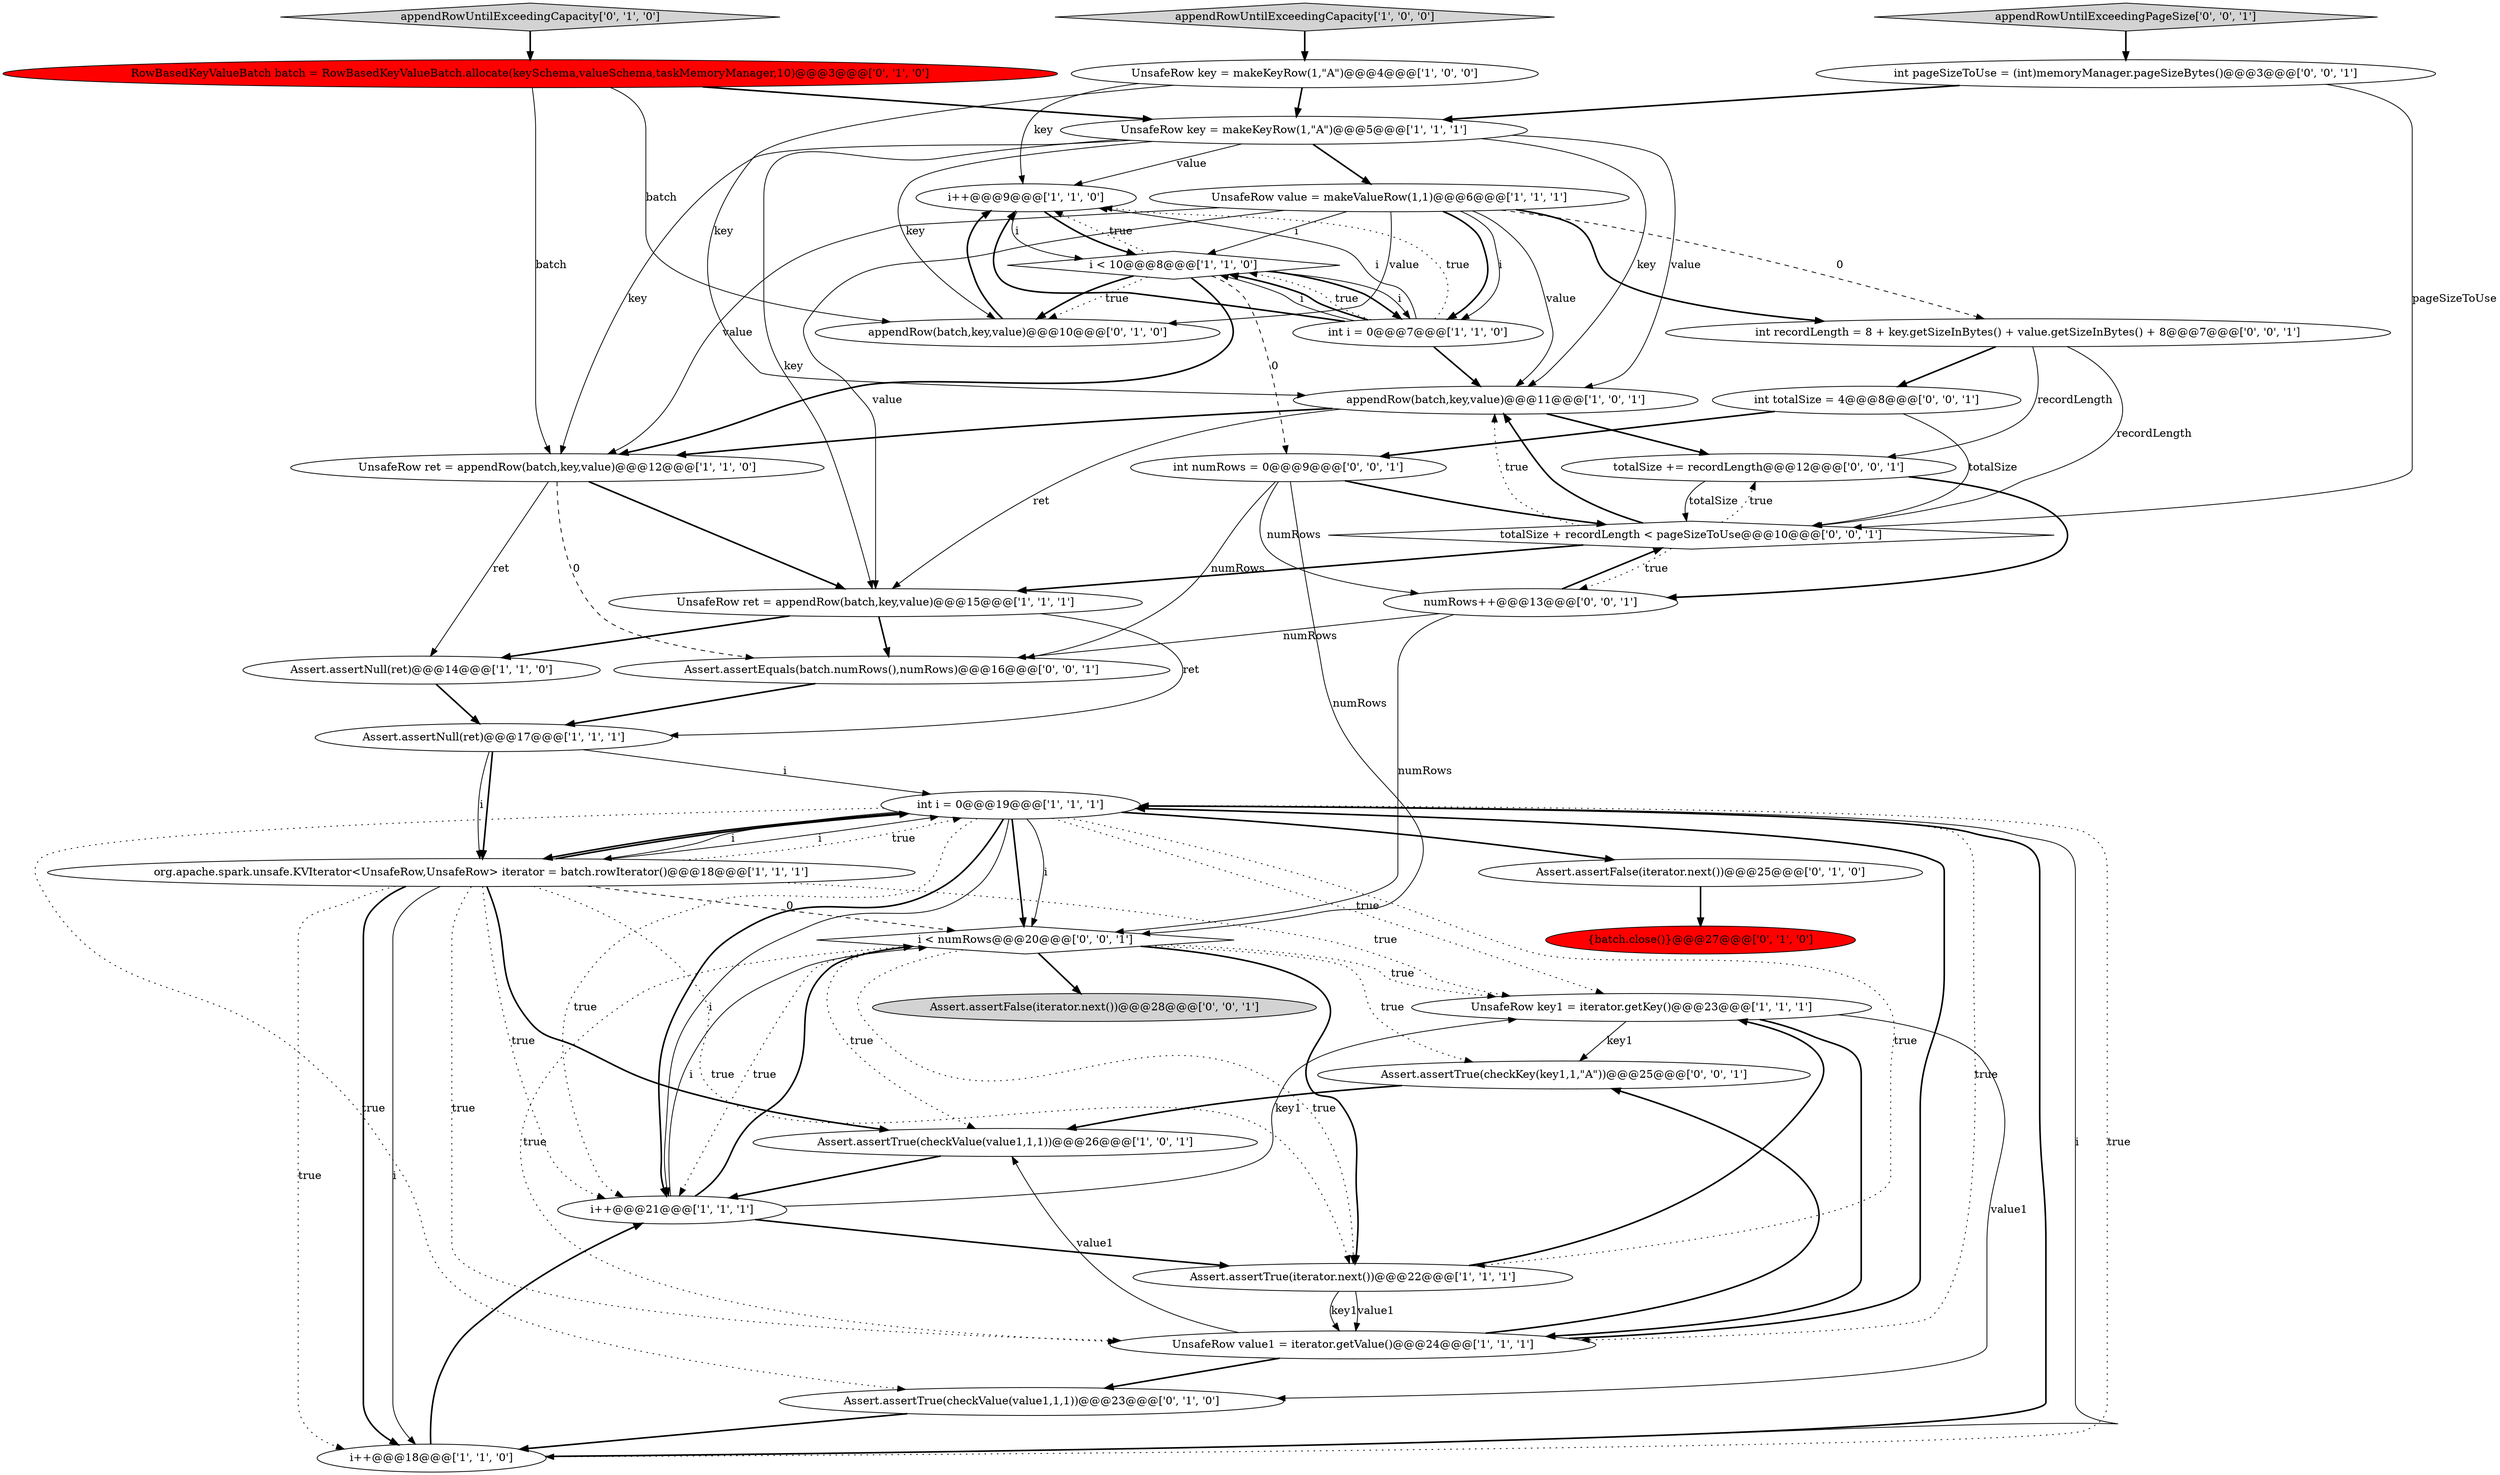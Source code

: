 digraph {
17 [style = filled, label = "UnsafeRow key = makeKeyRow(1,\"A\")@@@4@@@['1', '0', '0']", fillcolor = white, shape = ellipse image = "AAA0AAABBB1BBB"];
12 [style = filled, label = "Assert.assertNull(ret)@@@14@@@['1', '1', '0']", fillcolor = white, shape = ellipse image = "AAA0AAABBB1BBB"];
10 [style = filled, label = "appendRow(batch,key,value)@@@11@@@['1', '0', '1']", fillcolor = white, shape = ellipse image = "AAA0AAABBB1BBB"];
29 [style = filled, label = "i < numRows@@@20@@@['0', '0', '1']", fillcolor = white, shape = diamond image = "AAA0AAABBB3BBB"];
30 [style = filled, label = "Assert.assertFalse(iterator.next())@@@28@@@['0', '0', '1']", fillcolor = lightgray, shape = ellipse image = "AAA0AAABBB3BBB"];
31 [style = filled, label = "totalSize += recordLength@@@12@@@['0', '0', '1']", fillcolor = white, shape = ellipse image = "AAA0AAABBB3BBB"];
14 [style = filled, label = "UnsafeRow key1 = iterator.getKey()@@@23@@@['1', '1', '1']", fillcolor = white, shape = ellipse image = "AAA0AAABBB1BBB"];
32 [style = filled, label = "Assert.assertEquals(batch.numRows(),numRows)@@@16@@@['0', '0', '1']", fillcolor = white, shape = ellipse image = "AAA0AAABBB3BBB"];
22 [style = filled, label = "{batch.close()}@@@27@@@['0', '1', '0']", fillcolor = red, shape = ellipse image = "AAA1AAABBB2BBB"];
33 [style = filled, label = "totalSize + recordLength < pageSizeToUse@@@10@@@['0', '0', '1']", fillcolor = white, shape = diamond image = "AAA0AAABBB3BBB"];
7 [style = filled, label = "Assert.assertTrue(checkValue(value1,1,1))@@@26@@@['1', '0', '1']", fillcolor = white, shape = ellipse image = "AAA0AAABBB1BBB"];
37 [style = filled, label = "Assert.assertTrue(checkKey(key1,1,\"A\"))@@@25@@@['0', '0', '1']", fillcolor = white, shape = ellipse image = "AAA0AAABBB3BBB"];
24 [style = filled, label = "RowBasedKeyValueBatch batch = RowBasedKeyValueBatch.allocate(keySchema,valueSchema,taskMemoryManager,10)@@@3@@@['0', '1', '0']", fillcolor = red, shape = ellipse image = "AAA1AAABBB2BBB"];
0 [style = filled, label = "Assert.assertNull(ret)@@@17@@@['1', '1', '1']", fillcolor = white, shape = ellipse image = "AAA0AAABBB1BBB"];
11 [style = filled, label = "i++@@@21@@@['1', '1', '1']", fillcolor = white, shape = ellipse image = "AAA0AAABBB1BBB"];
28 [style = filled, label = "appendRowUntilExceedingPageSize['0', '0', '1']", fillcolor = lightgray, shape = diamond image = "AAA0AAABBB3BBB"];
35 [style = filled, label = "int recordLength = 8 + key.getSizeInBytes() + value.getSizeInBytes() + 8@@@7@@@['0', '0', '1']", fillcolor = white, shape = ellipse image = "AAA0AAABBB3BBB"];
34 [style = filled, label = "numRows++@@@13@@@['0', '0', '1']", fillcolor = white, shape = ellipse image = "AAA0AAABBB3BBB"];
20 [style = filled, label = "Assert.assertFalse(iterator.next())@@@25@@@['0', '1', '0']", fillcolor = white, shape = ellipse image = "AAA0AAABBB2BBB"];
1 [style = filled, label = "int i = 0@@@7@@@['1', '1', '0']", fillcolor = white, shape = ellipse image = "AAA0AAABBB1BBB"];
19 [style = filled, label = "UnsafeRow value1 = iterator.getValue()@@@24@@@['1', '1', '1']", fillcolor = white, shape = ellipse image = "AAA0AAABBB1BBB"];
23 [style = filled, label = "appendRowUntilExceedingCapacity['0', '1', '0']", fillcolor = lightgray, shape = diamond image = "AAA0AAABBB2BBB"];
5 [style = filled, label = "UnsafeRow key = makeKeyRow(1,\"A\")@@@5@@@['1', '1', '1']", fillcolor = white, shape = ellipse image = "AAA0AAABBB1BBB"];
4 [style = filled, label = "int i = 0@@@19@@@['1', '1', '1']", fillcolor = white, shape = ellipse image = "AAA0AAABBB1BBB"];
6 [style = filled, label = "UnsafeRow ret = appendRow(batch,key,value)@@@15@@@['1', '1', '1']", fillcolor = white, shape = ellipse image = "AAA0AAABBB1BBB"];
21 [style = filled, label = "Assert.assertTrue(checkValue(value1,1,1))@@@23@@@['0', '1', '0']", fillcolor = white, shape = ellipse image = "AAA0AAABBB2BBB"];
16 [style = filled, label = "org.apache.spark.unsafe.KVIterator<UnsafeRow,UnsafeRow> iterator = batch.rowIterator()@@@18@@@['1', '1', '1']", fillcolor = white, shape = ellipse image = "AAA0AAABBB1BBB"];
15 [style = filled, label = "UnsafeRow ret = appendRow(batch,key,value)@@@12@@@['1', '1', '0']", fillcolor = white, shape = ellipse image = "AAA0AAABBB1BBB"];
3 [style = filled, label = "i++@@@9@@@['1', '1', '0']", fillcolor = white, shape = ellipse image = "AAA0AAABBB1BBB"];
36 [style = filled, label = "int numRows = 0@@@9@@@['0', '0', '1']", fillcolor = white, shape = ellipse image = "AAA0AAABBB3BBB"];
18 [style = filled, label = "i++@@@18@@@['1', '1', '0']", fillcolor = white, shape = ellipse image = "AAA0AAABBB1BBB"];
26 [style = filled, label = "int totalSize = 4@@@8@@@['0', '0', '1']", fillcolor = white, shape = ellipse image = "AAA0AAABBB3BBB"];
2 [style = filled, label = "i < 10@@@8@@@['1', '1', '0']", fillcolor = white, shape = diamond image = "AAA0AAABBB1BBB"];
8 [style = filled, label = "appendRowUntilExceedingCapacity['1', '0', '0']", fillcolor = lightgray, shape = diamond image = "AAA0AAABBB1BBB"];
27 [style = filled, label = "int pageSizeToUse = (int)memoryManager.pageSizeBytes()@@@3@@@['0', '0', '1']", fillcolor = white, shape = ellipse image = "AAA0AAABBB3BBB"];
25 [style = filled, label = "appendRow(batch,key,value)@@@10@@@['0', '1', '0']", fillcolor = white, shape = ellipse image = "AAA0AAABBB2BBB"];
9 [style = filled, label = "Assert.assertTrue(iterator.next())@@@22@@@['1', '1', '1']", fillcolor = white, shape = ellipse image = "AAA0AAABBB1BBB"];
13 [style = filled, label = "UnsafeRow value = makeValueRow(1,1)@@@6@@@['1', '1', '1']", fillcolor = white, shape = ellipse image = "AAA0AAABBB1BBB"];
13->15 [style = solid, label="value"];
36->29 [style = solid, label="numRows"];
4->18 [style = dotted, label="true"];
29->9 [style = dotted, label="true"];
16->9 [style = dotted, label="true"];
5->3 [style = solid, label="value"];
29->30 [style = bold, label=""];
5->15 [style = solid, label="key"];
32->0 [style = bold, label=""];
13->6 [style = solid, label="value"];
16->7 [style = bold, label=""];
4->29 [style = solid, label="i"];
11->29 [style = bold, label=""];
0->4 [style = solid, label="i"];
11->9 [style = bold, label=""];
36->33 [style = bold, label=""];
11->14 [style = solid, label="key1"];
5->25 [style = solid, label="key"];
21->18 [style = bold, label=""];
13->1 [style = bold, label=""];
1->3 [style = dotted, label="true"];
2->25 [style = dotted, label="true"];
19->7 [style = solid, label="value1"];
9->19 [style = solid, label="key1"];
2->36 [style = dashed, label="0"];
5->10 [style = solid, label="value"];
29->14 [style = dotted, label="true"];
6->0 [style = solid, label="ret"];
1->2 [style = solid, label="i"];
2->15 [style = bold, label=""];
9->14 [style = bold, label=""];
17->10 [style = solid, label="key"];
27->5 [style = bold, label=""];
16->4 [style = solid, label="i"];
1->3 [style = solid, label="i"];
2->25 [style = bold, label=""];
4->16 [style = bold, label=""];
6->32 [style = bold, label=""];
2->3 [style = dotted, label="true"];
3->2 [style = solid, label="i"];
17->5 [style = bold, label=""];
7->11 [style = bold, label=""];
10->31 [style = bold, label=""];
18->11 [style = bold, label=""];
25->3 [style = bold, label=""];
34->33 [style = bold, label=""];
35->33 [style = solid, label="recordLength"];
13->10 [style = solid, label="value"];
16->4 [style = dotted, label="true"];
24->5 [style = bold, label=""];
19->37 [style = bold, label=""];
8->17 [style = bold, label=""];
18->4 [style = bold, label=""];
3->2 [style = bold, label=""];
36->32 [style = solid, label="numRows"];
2->1 [style = solid, label="i"];
16->14 [style = dotted, label="true"];
17->3 [style = solid, label="key"];
36->34 [style = solid, label="numRows"];
26->33 [style = solid, label="totalSize"];
16->11 [style = dotted, label="true"];
33->10 [style = dotted, label="true"];
29->19 [style = dotted, label="true"];
16->18 [style = dotted, label="true"];
33->31 [style = dotted, label="true"];
0->16 [style = bold, label=""];
16->18 [style = bold, label=""];
14->37 [style = solid, label="key1"];
13->25 [style = solid, label="value"];
34->29 [style = solid, label="numRows"];
13->35 [style = dashed, label="0"];
13->1 [style = solid, label="i"];
2->1 [style = bold, label=""];
29->7 [style = dotted, label="true"];
1->3 [style = bold, label=""];
4->11 [style = dotted, label="true"];
15->32 [style = dashed, label="0"];
14->19 [style = bold, label=""];
4->29 [style = bold, label=""];
35->31 [style = solid, label="recordLength"];
27->33 [style = solid, label="pageSizeToUse"];
37->7 [style = bold, label=""];
31->34 [style = bold, label=""];
4->21 [style = dotted, label="true"];
13->2 [style = solid, label="i"];
4->16 [style = solid, label="i"];
0->16 [style = solid, label="i"];
5->13 [style = bold, label=""];
4->20 [style = bold, label=""];
1->2 [style = bold, label=""];
16->4 [style = bold, label=""];
5->10 [style = solid, label="key"];
35->26 [style = bold, label=""];
31->33 [style = solid, label="totalSize"];
4->19 [style = dotted, label="true"];
29->11 [style = dotted, label="true"];
19->21 [style = bold, label=""];
6->12 [style = bold, label=""];
16->19 [style = dotted, label="true"];
4->11 [style = solid, label="i"];
24->25 [style = solid, label="batch"];
10->15 [style = bold, label=""];
24->15 [style = solid, label="batch"];
9->19 [style = solid, label="value1"];
15->12 [style = solid, label="ret"];
33->6 [style = bold, label=""];
26->36 [style = bold, label=""];
33->34 [style = dotted, label="true"];
29->9 [style = bold, label=""];
15->6 [style = bold, label=""];
33->10 [style = bold, label=""];
11->29 [style = solid, label="i"];
16->18 [style = solid, label="i"];
4->14 [style = dotted, label="true"];
29->37 [style = dotted, label="true"];
12->0 [style = bold, label=""];
20->22 [style = bold, label=""];
34->32 [style = solid, label="numRows"];
10->6 [style = solid, label="ret"];
23->24 [style = bold, label=""];
16->29 [style = dashed, label="0"];
18->4 [style = solid, label="i"];
19->4 [style = bold, label=""];
28->27 [style = bold, label=""];
4->9 [style = dotted, label="true"];
1->2 [style = dotted, label="true"];
4->11 [style = bold, label=""];
1->10 [style = bold, label=""];
13->35 [style = bold, label=""];
14->21 [style = solid, label="value1"];
5->6 [style = solid, label="key"];
}
